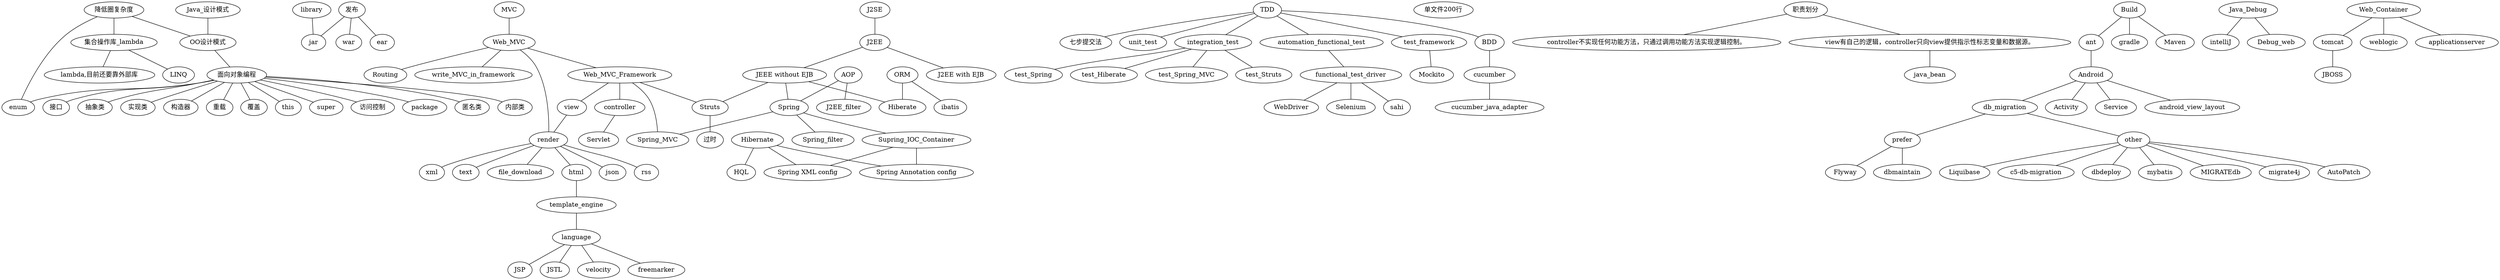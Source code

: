 graph java_knowlege_map {
  面向对象编程 -- 接口,抽象类,实现类,构造器,重载,覆盖,this, super,访问控制,package,匿名类,内部类,enum;
  library -- jar;
  发布 -- war,ear,jar;
  集合操作库_lambda -- "lambda,目前还要靠外部库";
  集合操作库_lambda -- LINQ;
  降低圈复杂度 -- 集合操作库_lambda,OO设计模式,enum;
  MVC -- Web_MVC;
  Web_MVC -- Routing;
  Web_MVC -- write_MVC_in_framework;
  Web_MVC -- render;
  Web_MVC -- Web_MVC_Framework -- view -- render -- html,json,rss,xml,text,file_download;
  html -- template_engine -- language -- JSP, JSTL, velocity, freemarker;  
  Web_MVC_Framework -- controller -- Servlet;
  Web_MVC_Framework -- Spring_MVC,Struts;
  Spring -- Spring_MVC, Supring_IOC_Container;
  Supring_IOC_Container -- "Spring Annotation config","Spring XML config";
  J2SE -- J2EE -- "J2EE with EJB", "JEEE without EJB";
  "JEEE without EJB" -- Spring, Hiberate, Struts;
  Struts -- 过时;
  TDD -- 七步提交法;
  TDD -- unit_test; 
  TDD -- integration_test -- test_Spring, test_Hiberate, test_Spring_MVC, test_Struts;
  TDD -- automation_functional_test -- functional_test_driver --  WebDriver, Selenium, sahi;
  TDD -- test_framework;
  test_framework -- Mockito;
  TDD -- BDD;
  BDD -- cucumber -- cucumber_java_adapter;
  AOP -- Spring -- Spring_filter; 
  AOP -- J2EE_filter;
  单文件200行;
  职责划分 -- controller不实现任何功能方法，只通过调用功能方法实现逻辑控制。;
  职责划分 -- view有自己的逻辑，controller只向view提供指示性标志变量和数据源。;
  view有自己的逻辑，controller只向view提供指示性标志变量和数据源。 -- java_bean;
  Java_设计模式 -- OO设计模式;
  OO设计模式 -- 面向对象编程;
  ORM -- Hiberate, ibatis;
  Hibernate -- HQL,"Spring Annotation config","Spring XML config";
  Build -- ant;
  Build -- gradle;
  Build -- Maven;
  ant -- Android;
  db_migration -- prefer -- Flyway,dbmaintain;
  db_migration -- other -- Liquibase, "c5-db-migration", dbdeploy,  mybatis, MIGRATEdb, migrate4j, AutoPatch;
  Android -- db_migration;
  Android -- Activity, Service,android_view_layout;
  Java_Debug -- intelliJ, Debug_web;
  Web_Container --tomcat,weblogic, applicationserver;
  tomcat -- JBOSS;
}	